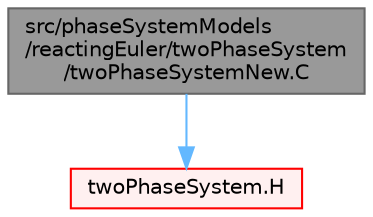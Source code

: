 digraph "src/phaseSystemModels/reactingEuler/twoPhaseSystem/twoPhaseSystemNew.C"
{
 // LATEX_PDF_SIZE
  bgcolor="transparent";
  edge [fontname=Helvetica,fontsize=10,labelfontname=Helvetica,labelfontsize=10];
  node [fontname=Helvetica,fontsize=10,shape=box,height=0.2,width=0.4];
  Node1 [id="Node000001",label="src/phaseSystemModels\l/reactingEuler/twoPhaseSystem\l/twoPhaseSystemNew.C",height=0.2,width=0.4,color="gray40", fillcolor="grey60", style="filled", fontcolor="black",tooltip=" "];
  Node1 -> Node2 [id="edge1_Node000001_Node000002",color="steelblue1",style="solid",tooltip=" "];
  Node2 [id="Node000002",label="twoPhaseSystem.H",height=0.2,width=0.4,color="red", fillcolor="#FFF0F0", style="filled",URL="$reactingEuler_2twoPhaseSystem_2twoPhaseSystem_8H.html",tooltip=" "];
}
